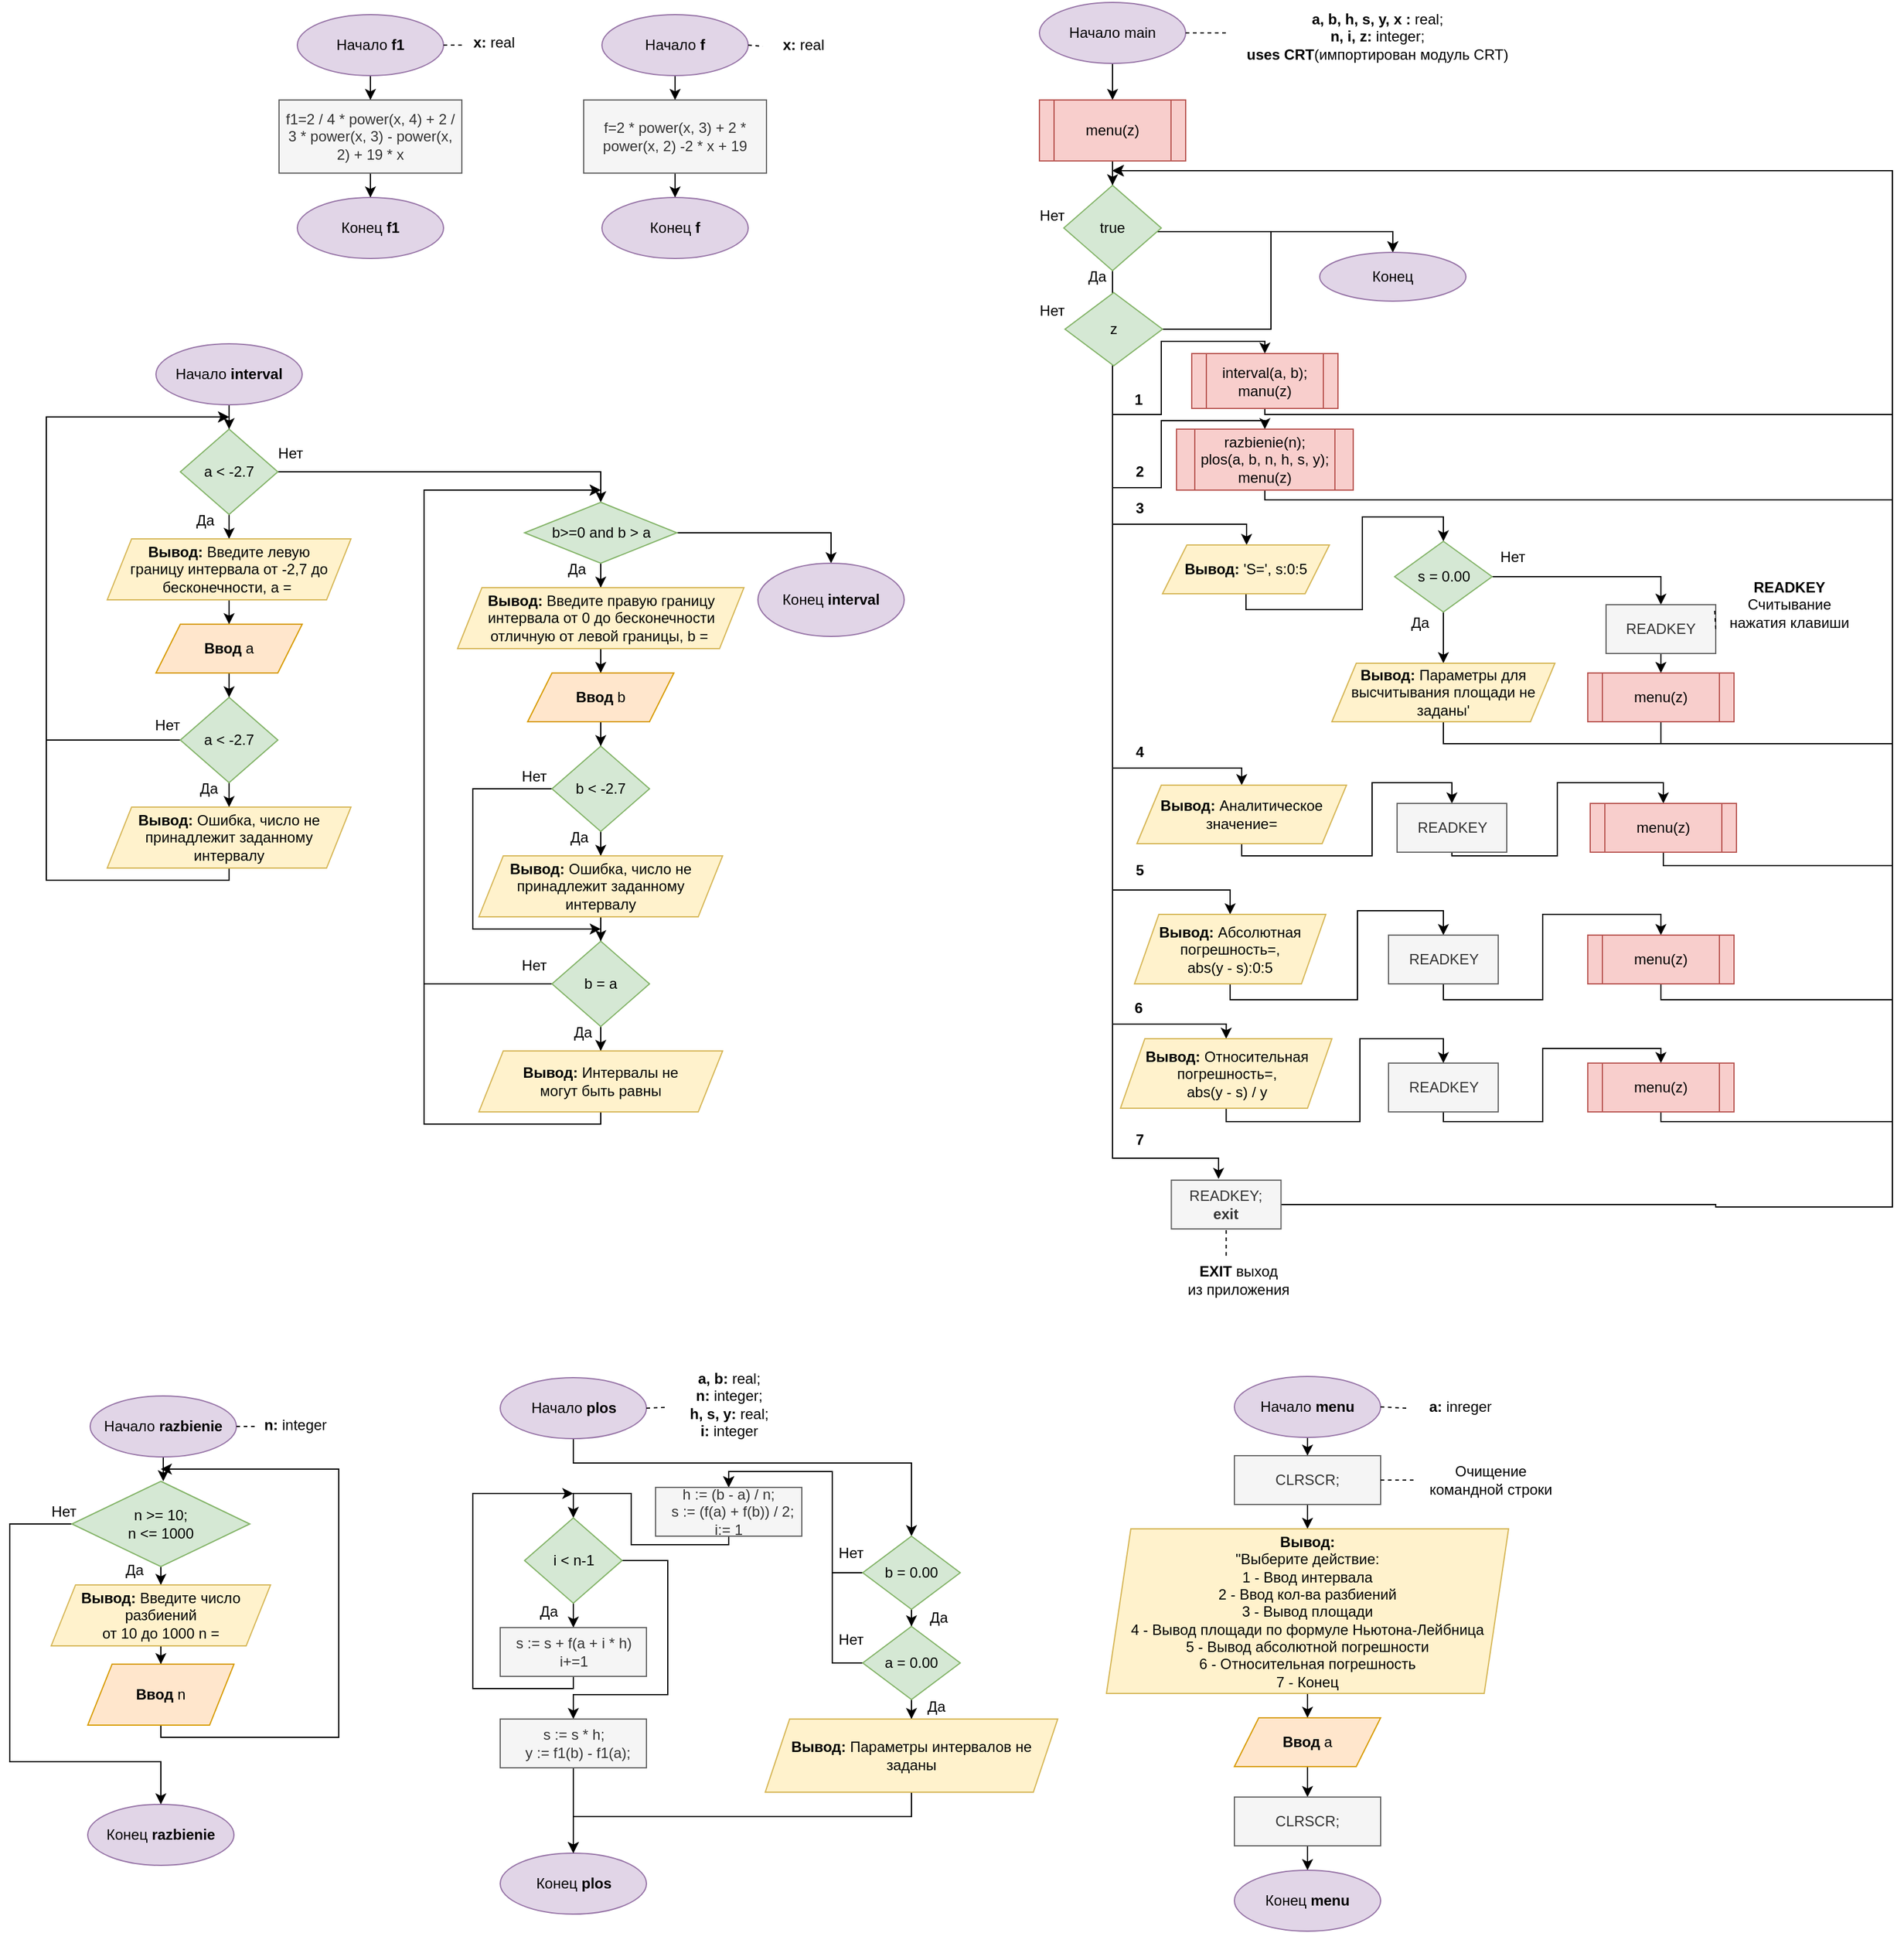 <mxfile version="20.5.3" type="device"><diagram id="EUWSuofa5wHHyMcwmr0T" name="Страница 1"><mxGraphModel dx="1249" dy="1176" grid="0" gridSize="10" guides="1" tooltips="1" connect="1" arrows="1" fold="1" page="1" pageScale="1" pageWidth="827" pageHeight="1169" math="0" shadow="0"><root><mxCell id="0"/><mxCell id="1" parent="0"/><mxCell id="RfDhUIT4X1B_SXy7To4Q-7" value="&lt;b&gt;READKEY&lt;/b&gt;&lt;br&gt;Считывание&lt;br&gt;нажатия клавиши" style="text;html=1;align=center;verticalAlign=middle;resizable=0;points=[];autosize=1;strokeColor=none;fillColor=none;" parent="1" vertex="1"><mxGeometry x="2305" y="636" width="120" height="60" as="geometry"/></mxCell><mxCell id="5H-WB33FRMeEo6Sxsh2k-1" style="edgeStyle=orthogonalEdgeStyle;rounded=0;orthogonalLoop=1;jettySize=auto;html=1;entryX=0.5;entryY=0;entryDx=0;entryDy=0;" parent="1" source="5H-WB33FRMeEo6Sxsh2k-2" target="5H-WB33FRMeEo6Sxsh2k-6" edge="1"><mxGeometry relative="1" as="geometry"/></mxCell><mxCell id="5H-WB33FRMeEo6Sxsh2k-2" value="Начало main" style="ellipse;whiteSpace=wrap;html=1;fillColor=#e1d5e7;strokeColor=#9673a6;" parent="1" vertex="1"><mxGeometry x="1750" y="172" width="120" height="50" as="geometry"/></mxCell><mxCell id="5H-WB33FRMeEo6Sxsh2k-3" value="" style="endArrow=none;dashed=1;html=1;rounded=0;exitX=1;exitY=0.5;exitDx=0;exitDy=0;entryX=-0.017;entryY=0.45;entryDx=0;entryDy=0;entryPerimeter=0;" parent="1" source="5H-WB33FRMeEo6Sxsh2k-2" target="5H-WB33FRMeEo6Sxsh2k-4" edge="1"><mxGeometry width="50" height="50" relative="1" as="geometry"><mxPoint x="1916" y="212" as="sourcePoint"/><mxPoint x="1916" y="197" as="targetPoint"/></mxGeometry></mxCell><mxCell id="5H-WB33FRMeEo6Sxsh2k-4" value="&lt;div&gt;&lt;b&gt;a, b, h, s, y, x :&lt;/b&gt; real;&lt;/div&gt;&lt;div&gt;&lt;b&gt;n, i, z:&lt;/b&gt; integer;&lt;/div&gt;&lt;div&gt;&lt;b&gt;uses CRT&lt;/b&gt;(импортирован модуль CRT)&lt;br&gt;&lt;/div&gt;" style="text;html=1;align=center;verticalAlign=middle;resizable=0;points=[];autosize=1;strokeColor=none;fillColor=none;" parent="1" vertex="1"><mxGeometry x="1907" y="170" width="240" height="60" as="geometry"/></mxCell><mxCell id="5H-WB33FRMeEo6Sxsh2k-124" style="edgeStyle=orthogonalEdgeStyle;rounded=0;orthogonalLoop=1;jettySize=auto;html=1;entryX=0.5;entryY=0;entryDx=0;entryDy=0;" parent="1" source="5H-WB33FRMeEo6Sxsh2k-6" target="5H-WB33FRMeEo6Sxsh2k-8" edge="1"><mxGeometry relative="1" as="geometry"/></mxCell><mxCell id="5H-WB33FRMeEo6Sxsh2k-6" value="menu(z)" style="shape=process;whiteSpace=wrap;html=1;backgroundOutline=1;fillColor=#f8cecc;strokeColor=#b85450;" parent="1" vertex="1"><mxGeometry x="1750" y="252" width="120" height="50" as="geometry"/></mxCell><mxCell id="5H-WB33FRMeEo6Sxsh2k-7" value="" style="edgeStyle=orthogonalEdgeStyle;rounded=0;orthogonalLoop=1;jettySize=auto;html=1;" parent="1" source="5H-WB33FRMeEo6Sxsh2k-8" target="5H-WB33FRMeEo6Sxsh2k-121" edge="1"><mxGeometry relative="1" as="geometry"/></mxCell><mxCell id="RfDhUIT4X1B_SXy7To4Q-22" style="edgeStyle=orthogonalEdgeStyle;rounded=0;orthogonalLoop=1;jettySize=auto;html=1;entryX=0.5;entryY=0;entryDx=0;entryDy=0;" parent="1" source="5H-WB33FRMeEo6Sxsh2k-8" target="RfDhUIT4X1B_SXy7To4Q-21" edge="1"><mxGeometry relative="1" as="geometry"><Array as="points"><mxPoint x="2040" y="360"/></Array></mxGeometry></mxCell><mxCell id="5H-WB33FRMeEo6Sxsh2k-8" value="true" style="rhombus;whiteSpace=wrap;html=1;fillColor=#d5e8d4;strokeColor=#82b366;" parent="1" vertex="1"><mxGeometry x="1770" y="322" width="80" height="70" as="geometry"/></mxCell><mxCell id="5H-WB33FRMeEo6Sxsh2k-9" style="edgeStyle=orthogonalEdgeStyle;rounded=0;orthogonalLoop=1;jettySize=auto;html=1;entryX=0.5;entryY=0;entryDx=0;entryDy=0;" parent="1" source="5H-WB33FRMeEo6Sxsh2k-10" target="5H-WB33FRMeEo6Sxsh2k-12" edge="1"><mxGeometry relative="1" as="geometry"/></mxCell><mxCell id="5H-WB33FRMeEo6Sxsh2k-10" value="Начало &lt;b&gt;f&lt;/b&gt;" style="ellipse;whiteSpace=wrap;html=1;fillColor=#e1d5e7;strokeColor=#9673a6;" parent="1" vertex="1"><mxGeometry x="1391" y="182" width="120" height="50" as="geometry"/></mxCell><mxCell id="5H-WB33FRMeEo6Sxsh2k-11" style="edgeStyle=orthogonalEdgeStyle;rounded=0;orthogonalLoop=1;jettySize=auto;html=1;entryX=0.5;entryY=0;entryDx=0;entryDy=0;" parent="1" source="5H-WB33FRMeEo6Sxsh2k-12" target="5H-WB33FRMeEo6Sxsh2k-13" edge="1"><mxGeometry relative="1" as="geometry"/></mxCell><mxCell id="5H-WB33FRMeEo6Sxsh2k-12" value="f=2 * power(x, 3) + 2 * power(x, 2) -2 * x + 19 " style="rounded=0;whiteSpace=wrap;html=1;fillColor=#f5f5f5;fontColor=#333333;strokeColor=#666666;" parent="1" vertex="1"><mxGeometry x="1376" y="252" width="150" height="60" as="geometry"/></mxCell><mxCell id="5H-WB33FRMeEo6Sxsh2k-13" value="Конец &lt;b&gt;f&lt;/b&gt;" style="ellipse;whiteSpace=wrap;html=1;fillColor=#e1d5e7;strokeColor=#9673a6;" parent="1" vertex="1"><mxGeometry x="1391" y="332" width="120" height="50" as="geometry"/></mxCell><mxCell id="5H-WB33FRMeEo6Sxsh2k-14" style="edgeStyle=orthogonalEdgeStyle;rounded=0;orthogonalLoop=1;jettySize=auto;html=1;entryX=0.5;entryY=0;entryDx=0;entryDy=0;" parent="1" source="5H-WB33FRMeEo6Sxsh2k-15" target="5H-WB33FRMeEo6Sxsh2k-17" edge="1"><mxGeometry relative="1" as="geometry"/></mxCell><mxCell id="5H-WB33FRMeEo6Sxsh2k-15" value="Начало &lt;b&gt;f1&lt;/b&gt;" style="ellipse;whiteSpace=wrap;html=1;fillColor=#e1d5e7;strokeColor=#9673a6;" parent="1" vertex="1"><mxGeometry x="1141" y="182" width="120" height="50" as="geometry"/></mxCell><mxCell id="5H-WB33FRMeEo6Sxsh2k-16" style="edgeStyle=orthogonalEdgeStyle;rounded=0;orthogonalLoop=1;jettySize=auto;html=1;entryX=0.5;entryY=0;entryDx=0;entryDy=0;" parent="1" source="5H-WB33FRMeEo6Sxsh2k-17" target="5H-WB33FRMeEo6Sxsh2k-18" edge="1"><mxGeometry relative="1" as="geometry"/></mxCell><mxCell id="5H-WB33FRMeEo6Sxsh2k-17" value="f1=2 / 4 * power(x, 4) + 2 / 3 * power(x, 3) - power(x, 2) + 19 * x" style="rounded=0;whiteSpace=wrap;html=1;fillColor=#f5f5f5;fontColor=#333333;strokeColor=#666666;" parent="1" vertex="1"><mxGeometry x="1126" y="252" width="150" height="60" as="geometry"/></mxCell><mxCell id="5H-WB33FRMeEo6Sxsh2k-18" value="Конец &lt;b&gt;f1&lt;/b&gt;" style="ellipse;whiteSpace=wrap;html=1;fillColor=#e1d5e7;strokeColor=#9673a6;" parent="1" vertex="1"><mxGeometry x="1141" y="332" width="120" height="50" as="geometry"/></mxCell><mxCell id="5H-WB33FRMeEo6Sxsh2k-19" style="edgeStyle=orthogonalEdgeStyle;rounded=0;orthogonalLoop=1;jettySize=auto;html=1;entryX=0.5;entryY=0;entryDx=0;entryDy=0;" parent="1" source="5H-WB33FRMeEo6Sxsh2k-20" target="5H-WB33FRMeEo6Sxsh2k-27" edge="1"><mxGeometry relative="1" as="geometry"/></mxCell><mxCell id="5H-WB33FRMeEo6Sxsh2k-20" value="Начало &lt;b&gt;interval&lt;/b&gt;" style="ellipse;whiteSpace=wrap;html=1;fillColor=#e1d5e7;strokeColor=#9673a6;" parent="1" vertex="1"><mxGeometry x="1025" y="452" width="120" height="50" as="geometry"/></mxCell><mxCell id="5H-WB33FRMeEo6Sxsh2k-21" value="" style="endArrow=none;dashed=1;html=1;rounded=0;exitX=1;exitY=0.5;exitDx=0;exitDy=0;" parent="1" source="5H-WB33FRMeEo6Sxsh2k-15" edge="1"><mxGeometry width="50" height="50" relative="1" as="geometry"><mxPoint x="1276" y="212" as="sourcePoint"/><mxPoint x="1276" y="207" as="targetPoint"/></mxGeometry></mxCell><mxCell id="5H-WB33FRMeEo6Sxsh2k-22" value="&lt;b&gt;x: &lt;/b&gt;real" style="text;html=1;align=center;verticalAlign=middle;resizable=0;points=[];autosize=1;strokeColor=none;fillColor=none;" parent="1" vertex="1"><mxGeometry x="1272" y="190" width="60" height="30" as="geometry"/></mxCell><mxCell id="5H-WB33FRMeEo6Sxsh2k-23" value="&lt;b&gt;x: &lt;/b&gt;real" style="text;html=1;align=center;verticalAlign=middle;resizable=0;points=[];autosize=1;strokeColor=none;fillColor=none;" parent="1" vertex="1"><mxGeometry x="1526" y="192" width="60" height="30" as="geometry"/></mxCell><mxCell id="5H-WB33FRMeEo6Sxsh2k-24" value="" style="endArrow=none;dashed=1;html=1;rounded=0;exitX=1;exitY=0.5;exitDx=0;exitDy=0;entryX=-0.05;entryY=0.533;entryDx=0;entryDy=0;entryPerimeter=0;" parent="1" source="5H-WB33FRMeEo6Sxsh2k-10" target="5H-WB33FRMeEo6Sxsh2k-23" edge="1"><mxGeometry width="50" height="50" relative="1" as="geometry"><mxPoint x="1546" y="252" as="sourcePoint"/><mxPoint x="1561" y="252" as="targetPoint"/></mxGeometry></mxCell><mxCell id="5H-WB33FRMeEo6Sxsh2k-25" style="edgeStyle=orthogonalEdgeStyle;rounded=0;orthogonalLoop=1;jettySize=auto;html=1;entryX=0.5;entryY=0;entryDx=0;entryDy=0;" parent="1" source="5H-WB33FRMeEo6Sxsh2k-27" target="5H-WB33FRMeEo6Sxsh2k-29" edge="1"><mxGeometry relative="1" as="geometry"/></mxCell><mxCell id="5H-WB33FRMeEo6Sxsh2k-26" style="edgeStyle=orthogonalEdgeStyle;rounded=0;orthogonalLoop=1;jettySize=auto;html=1;entryX=0.5;entryY=0;entryDx=0;entryDy=0;" parent="1" source="5H-WB33FRMeEo6Sxsh2k-27" target="5H-WB33FRMeEo6Sxsh2k-40" edge="1"><mxGeometry relative="1" as="geometry"/></mxCell><mxCell id="5H-WB33FRMeEo6Sxsh2k-27" value="a &amp;lt; -2.7" style="rhombus;whiteSpace=wrap;html=1;fillColor=#d5e8d4;strokeColor=#82b366;" parent="1" vertex="1"><mxGeometry x="1045" y="522" width="80" height="70" as="geometry"/></mxCell><mxCell id="5H-WB33FRMeEo6Sxsh2k-28" style="edgeStyle=orthogonalEdgeStyle;rounded=0;orthogonalLoop=1;jettySize=auto;html=1;entryX=0.5;entryY=0;entryDx=0;entryDy=0;" parent="1" source="5H-WB33FRMeEo6Sxsh2k-29" target="5H-WB33FRMeEo6Sxsh2k-31" edge="1"><mxGeometry relative="1" as="geometry"/></mxCell><mxCell id="5H-WB33FRMeEo6Sxsh2k-29" value="&lt;b&gt;Вывод: &lt;/b&gt;Введите левую &lt;br&gt;границу интервала от -2,7 до бесконечности, a =&amp;nbsp;" style="shape=parallelogram;perimeter=parallelogramPerimeter;whiteSpace=wrap;html=1;fixedSize=1;fillColor=#fff2cc;strokeColor=#d6b656;" parent="1" vertex="1"><mxGeometry x="985" y="612" width="200" height="50" as="geometry"/></mxCell><mxCell id="5H-WB33FRMeEo6Sxsh2k-30" style="edgeStyle=orthogonalEdgeStyle;rounded=0;orthogonalLoop=1;jettySize=auto;html=1;" parent="1" source="5H-WB33FRMeEo6Sxsh2k-31" target="5H-WB33FRMeEo6Sxsh2k-34" edge="1"><mxGeometry relative="1" as="geometry"/></mxCell><mxCell id="5H-WB33FRMeEo6Sxsh2k-31" value="&lt;b&gt;Ввод&lt;/b&gt; а" style="shape=parallelogram;perimeter=parallelogramPerimeter;whiteSpace=wrap;html=1;fixedSize=1;fillColor=#ffe6cc;strokeColor=#d79b00;" parent="1" vertex="1"><mxGeometry x="1025" y="682" width="120" height="40" as="geometry"/></mxCell><mxCell id="5H-WB33FRMeEo6Sxsh2k-32" style="edgeStyle=orthogonalEdgeStyle;rounded=0;orthogonalLoop=1;jettySize=auto;html=1;entryX=0.5;entryY=0;entryDx=0;entryDy=0;" parent="1" source="5H-WB33FRMeEo6Sxsh2k-34" target="5H-WB33FRMeEo6Sxsh2k-36" edge="1"><mxGeometry relative="1" as="geometry"/></mxCell><mxCell id="5H-WB33FRMeEo6Sxsh2k-33" style="edgeStyle=orthogonalEdgeStyle;rounded=0;orthogonalLoop=1;jettySize=auto;html=1;" parent="1" source="5H-WB33FRMeEo6Sxsh2k-34" edge="1"><mxGeometry relative="1" as="geometry"><mxPoint x="1085" y="512" as="targetPoint"/><Array as="points"><mxPoint x="935" y="777"/><mxPoint x="935" y="512"/></Array></mxGeometry></mxCell><mxCell id="5H-WB33FRMeEo6Sxsh2k-34" value="a &amp;lt; -2.7" style="rhombus;whiteSpace=wrap;html=1;fillColor=#d5e8d4;strokeColor=#82b366;" parent="1" vertex="1"><mxGeometry x="1045" y="742" width="80" height="70" as="geometry"/></mxCell><mxCell id="5H-WB33FRMeEo6Sxsh2k-35" style="edgeStyle=orthogonalEdgeStyle;rounded=0;orthogonalLoop=1;jettySize=auto;html=1;" parent="1" source="5H-WB33FRMeEo6Sxsh2k-36" edge="1"><mxGeometry relative="1" as="geometry"><mxPoint x="1085" y="512" as="targetPoint"/><Array as="points"><mxPoint x="1085" y="892"/><mxPoint x="935" y="892"/><mxPoint x="935" y="512"/><mxPoint x="1085" y="512"/></Array></mxGeometry></mxCell><mxCell id="5H-WB33FRMeEo6Sxsh2k-36" value="&lt;b&gt;Вывод: &lt;/b&gt;Ошибка, число не принадлежит заданному интервалу" style="shape=parallelogram;perimeter=parallelogramPerimeter;whiteSpace=wrap;html=1;fixedSize=1;fillColor=#fff2cc;strokeColor=#d6b656;" parent="1" vertex="1"><mxGeometry x="985" y="832" width="200" height="50" as="geometry"/></mxCell><mxCell id="5H-WB33FRMeEo6Sxsh2k-37" value="Да" style="text;html=1;align=center;verticalAlign=middle;resizable=0;points=[];autosize=1;strokeColor=none;fillColor=none;" parent="1" vertex="1"><mxGeometry x="1045" y="582" width="40" height="30" as="geometry"/></mxCell><mxCell id="5H-WB33FRMeEo6Sxsh2k-38" style="edgeStyle=orthogonalEdgeStyle;rounded=0;orthogonalLoop=1;jettySize=auto;html=1;entryX=0.5;entryY=0;entryDx=0;entryDy=0;" parent="1" source="5H-WB33FRMeEo6Sxsh2k-40" target="5H-WB33FRMeEo6Sxsh2k-42" edge="1"><mxGeometry relative="1" as="geometry"/></mxCell><mxCell id="5H-WB33FRMeEo6Sxsh2k-39" style="edgeStyle=orthogonalEdgeStyle;rounded=0;orthogonalLoop=1;jettySize=auto;html=1;entryX=0.5;entryY=0;entryDx=0;entryDy=0;" parent="1" source="5H-WB33FRMeEo6Sxsh2k-40" target="5H-WB33FRMeEo6Sxsh2k-69" edge="1"><mxGeometry relative="1" as="geometry"/></mxCell><mxCell id="5H-WB33FRMeEo6Sxsh2k-40" value="&lt;div&gt;b&amp;gt;=0 and b &amp;gt; a&lt;br&gt;&lt;/div&gt;" style="rhombus;whiteSpace=wrap;html=1;fillColor=#d5e8d4;strokeColor=#82b366;" parent="1" vertex="1"><mxGeometry x="1327.5" y="582" width="125" height="50" as="geometry"/></mxCell><mxCell id="5H-WB33FRMeEo6Sxsh2k-41" style="edgeStyle=orthogonalEdgeStyle;rounded=0;orthogonalLoop=1;jettySize=auto;html=1;entryX=0.5;entryY=0;entryDx=0;entryDy=0;" parent="1" source="5H-WB33FRMeEo6Sxsh2k-42" target="5H-WB33FRMeEo6Sxsh2k-44" edge="1"><mxGeometry relative="1" as="geometry"/></mxCell><mxCell id="5H-WB33FRMeEo6Sxsh2k-42" value="&lt;b&gt;Вывод: &lt;/b&gt;Введите правую границу интервала от 0 до бесконечности отличную от левой границы, b =&amp;nbsp;" style="shape=parallelogram;perimeter=parallelogramPerimeter;whiteSpace=wrap;html=1;fixedSize=1;fillColor=#fff2cc;strokeColor=#d6b656;" parent="1" vertex="1"><mxGeometry x="1272.5" y="652" width="235" height="50" as="geometry"/></mxCell><mxCell id="5H-WB33FRMeEo6Sxsh2k-43" style="edgeStyle=orthogonalEdgeStyle;rounded=0;orthogonalLoop=1;jettySize=auto;html=1;" parent="1" source="5H-WB33FRMeEo6Sxsh2k-44" target="5H-WB33FRMeEo6Sxsh2k-48" edge="1"><mxGeometry relative="1" as="geometry"/></mxCell><mxCell id="5H-WB33FRMeEo6Sxsh2k-44" value="&lt;b&gt;Ввод&lt;/b&gt; b" style="shape=parallelogram;perimeter=parallelogramPerimeter;whiteSpace=wrap;html=1;fixedSize=1;fillColor=#ffe6cc;strokeColor=#d79b00;" parent="1" vertex="1"><mxGeometry x="1330" y="722" width="120" height="40" as="geometry"/></mxCell><mxCell id="5H-WB33FRMeEo6Sxsh2k-45" style="edgeStyle=orthogonalEdgeStyle;rounded=0;orthogonalLoop=1;jettySize=auto;html=1;entryX=0.5;entryY=0;entryDx=0;entryDy=0;" parent="1" source="5H-WB33FRMeEo6Sxsh2k-48" target="5H-WB33FRMeEo6Sxsh2k-50" edge="1"><mxGeometry relative="1" as="geometry"/></mxCell><mxCell id="5H-WB33FRMeEo6Sxsh2k-46" style="edgeStyle=orthogonalEdgeStyle;rounded=0;orthogonalLoop=1;jettySize=auto;html=1;" parent="1" source="5H-WB33FRMeEo6Sxsh2k-48" edge="1"><mxGeometry relative="1" as="geometry"><mxPoint x="1390" y="897" as="targetPoint"/></mxGeometry></mxCell><mxCell id="5H-WB33FRMeEo6Sxsh2k-47" style="edgeStyle=orthogonalEdgeStyle;rounded=0;orthogonalLoop=1;jettySize=auto;html=1;" parent="1" source="5H-WB33FRMeEo6Sxsh2k-48" edge="1"><mxGeometry relative="1" as="geometry"><mxPoint x="1390" y="932" as="targetPoint"/><Array as="points"><mxPoint x="1285" y="817"/><mxPoint x="1285" y="932"/></Array></mxGeometry></mxCell><mxCell id="5H-WB33FRMeEo6Sxsh2k-48" value="b &amp;lt; -2.7" style="rhombus;whiteSpace=wrap;html=1;fillColor=#d5e8d4;strokeColor=#82b366;" parent="1" vertex="1"><mxGeometry x="1350" y="782" width="80" height="70" as="geometry"/></mxCell><mxCell id="5H-WB33FRMeEo6Sxsh2k-49" style="edgeStyle=orthogonalEdgeStyle;rounded=0;orthogonalLoop=1;jettySize=auto;html=1;" parent="1" source="5H-WB33FRMeEo6Sxsh2k-50" target="5H-WB33FRMeEo6Sxsh2k-54" edge="1"><mxGeometry relative="1" as="geometry"/></mxCell><mxCell id="5H-WB33FRMeEo6Sxsh2k-50" value="&lt;b&gt;Вывод: &lt;/b&gt;Ошибка, число не принадлежит заданному интервалу" style="shape=parallelogram;perimeter=parallelogramPerimeter;whiteSpace=wrap;html=1;fixedSize=1;fillColor=#fff2cc;strokeColor=#d6b656;" parent="1" vertex="1"><mxGeometry x="1290" y="872" width="200" height="50" as="geometry"/></mxCell><mxCell id="5H-WB33FRMeEo6Sxsh2k-51" value="Да" style="text;html=1;align=center;verticalAlign=middle;resizable=0;points=[];autosize=1;strokeColor=none;fillColor=none;" parent="1" vertex="1"><mxGeometry x="1350" y="622" width="40" height="30" as="geometry"/></mxCell><mxCell id="5H-WB33FRMeEo6Sxsh2k-52" style="edgeStyle=orthogonalEdgeStyle;rounded=0;orthogonalLoop=1;jettySize=auto;html=1;entryX=0.5;entryY=0;entryDx=0;entryDy=0;" parent="1" source="5H-WB33FRMeEo6Sxsh2k-54" target="5H-WB33FRMeEo6Sxsh2k-56" edge="1"><mxGeometry relative="1" as="geometry"/></mxCell><mxCell id="5H-WB33FRMeEo6Sxsh2k-53" style="edgeStyle=orthogonalEdgeStyle;rounded=0;orthogonalLoop=1;jettySize=auto;html=1;" parent="1" source="5H-WB33FRMeEo6Sxsh2k-54" edge="1"><mxGeometry relative="1" as="geometry"><mxPoint x="1390" y="572" as="targetPoint"/><Array as="points"><mxPoint x="1245" y="977"/><mxPoint x="1245" y="572"/><mxPoint x="1255" y="572"/></Array></mxGeometry></mxCell><mxCell id="5H-WB33FRMeEo6Sxsh2k-54" value="b = a" style="rhombus;whiteSpace=wrap;html=1;fillColor=#d5e8d4;strokeColor=#82b366;" parent="1" vertex="1"><mxGeometry x="1350" y="942" width="80" height="70" as="geometry"/></mxCell><mxCell id="5H-WB33FRMeEo6Sxsh2k-55" style="edgeStyle=orthogonalEdgeStyle;rounded=0;orthogonalLoop=1;jettySize=auto;html=1;" parent="1" source="5H-WB33FRMeEo6Sxsh2k-56" edge="1"><mxGeometry relative="1" as="geometry"><mxPoint x="1390" y="572" as="targetPoint"/><Array as="points"><mxPoint x="1390" y="1092"/><mxPoint x="1245" y="1092"/></Array></mxGeometry></mxCell><mxCell id="5H-WB33FRMeEo6Sxsh2k-56" value="&lt;b&gt;Вывод:&amp;nbsp;&lt;/b&gt;Интервалы не &lt;br&gt;могут быть равны" style="shape=parallelogram;perimeter=parallelogramPerimeter;whiteSpace=wrap;html=1;fixedSize=1;fillColor=#fff2cc;strokeColor=#d6b656;" parent="1" vertex="1"><mxGeometry x="1290" y="1032" width="200" height="50" as="geometry"/></mxCell><mxCell id="5H-WB33FRMeEo6Sxsh2k-57" value="Да" style="text;html=1;align=center;verticalAlign=middle;resizable=0;points=[];autosize=1;strokeColor=none;fillColor=none;" parent="1" vertex="1"><mxGeometry x="1352" y="842" width="40" height="30" as="geometry"/></mxCell><mxCell id="5H-WB33FRMeEo6Sxsh2k-58" value="Нет" style="text;html=1;align=center;verticalAlign=middle;resizable=0;points=[];autosize=1;strokeColor=none;fillColor=none;" parent="1" vertex="1"><mxGeometry x="1315" y="792" width="40" height="30" as="geometry"/></mxCell><mxCell id="5H-WB33FRMeEo6Sxsh2k-59" value="Да" style="text;html=1;align=center;verticalAlign=middle;resizable=0;points=[];autosize=1;strokeColor=none;fillColor=none;" parent="1" vertex="1"><mxGeometry x="1355" y="1002" width="40" height="30" as="geometry"/></mxCell><mxCell id="5H-WB33FRMeEo6Sxsh2k-60" value="Да" style="text;html=1;align=center;verticalAlign=middle;resizable=0;points=[];autosize=1;strokeColor=none;fillColor=none;" parent="1" vertex="1"><mxGeometry x="1048" y="802" width="40" height="30" as="geometry"/></mxCell><mxCell id="5H-WB33FRMeEo6Sxsh2k-61" value="Нет" style="text;html=1;align=center;verticalAlign=middle;resizable=0;points=[];autosize=1;strokeColor=none;fillColor=none;" parent="1" vertex="1"><mxGeometry x="1014" y="750" width="40" height="30" as="geometry"/></mxCell><mxCell id="5H-WB33FRMeEo6Sxsh2k-62" value="Нет" style="text;html=1;align=center;verticalAlign=middle;resizable=0;points=[];autosize=1;strokeColor=none;fillColor=none;" parent="1" vertex="1"><mxGeometry x="1115" y="527" width="40" height="30" as="geometry"/></mxCell><mxCell id="5H-WB33FRMeEo6Sxsh2k-63" value="Нет" style="text;html=1;align=center;verticalAlign=middle;resizable=0;points=[];autosize=1;strokeColor=none;fillColor=none;" parent="1" vertex="1"><mxGeometry x="1315" y="947" width="40" height="30" as="geometry"/></mxCell><mxCell id="5H-WB33FRMeEo6Sxsh2k-64" style="edgeStyle=orthogonalEdgeStyle;rounded=0;orthogonalLoop=1;jettySize=auto;html=1;entryX=0.5;entryY=0;entryDx=0;entryDy=0;" parent="1" source="5H-WB33FRMeEo6Sxsh2k-65" edge="1"><mxGeometry relative="1" as="geometry"><mxPoint x="1031" y="1385" as="targetPoint"/></mxGeometry></mxCell><mxCell id="5H-WB33FRMeEo6Sxsh2k-65" value="Начало &lt;b&gt;razbienie&lt;/b&gt;" style="ellipse;whiteSpace=wrap;html=1;fillColor=#e1d5e7;strokeColor=#9673a6;" parent="1" vertex="1"><mxGeometry x="971" y="1315" width="120" height="50" as="geometry"/></mxCell><mxCell id="5H-WB33FRMeEo6Sxsh2k-66" value="Конец &lt;b&gt;razbienie&lt;/b&gt;&lt;b&gt;&lt;/b&gt;" style="ellipse;whiteSpace=wrap;html=1;fillColor=#e1d5e7;strokeColor=#9673a6;" parent="1" vertex="1"><mxGeometry x="969" y="1650" width="120" height="50" as="geometry"/></mxCell><mxCell id="5H-WB33FRMeEo6Sxsh2k-67" value="" style="endArrow=none;dashed=1;html=1;rounded=0;exitX=1;exitY=0.5;exitDx=0;exitDy=0;" parent="1" source="5H-WB33FRMeEo6Sxsh2k-65" edge="1"><mxGeometry width="50" height="50" relative="1" as="geometry"><mxPoint x="1106" y="1345" as="sourcePoint"/><mxPoint x="1106" y="1340" as="targetPoint"/></mxGeometry></mxCell><mxCell id="5H-WB33FRMeEo6Sxsh2k-68" value="&lt;b&gt;n: &lt;/b&gt;integer" style="text;html=1;align=center;verticalAlign=middle;resizable=0;points=[];autosize=1;strokeColor=none;fillColor=none;" parent="1" vertex="1"><mxGeometry x="1104" y="1324" width="70" height="30" as="geometry"/></mxCell><mxCell id="5H-WB33FRMeEo6Sxsh2k-69" value="Конец &lt;b&gt;interval&lt;/b&gt;" style="ellipse;whiteSpace=wrap;html=1;fillColor=#e1d5e7;strokeColor=#9673a6;" parent="1" vertex="1"><mxGeometry x="1519" y="632" width="120" height="60" as="geometry"/></mxCell><mxCell id="5H-WB33FRMeEo6Sxsh2k-70" style="edgeStyle=orthogonalEdgeStyle;rounded=0;orthogonalLoop=1;jettySize=auto;html=1;entryX=0.5;entryY=0;entryDx=0;entryDy=0;" parent="1" source="5H-WB33FRMeEo6Sxsh2k-72" target="5H-WB33FRMeEo6Sxsh2k-74" edge="1"><mxGeometry relative="1" as="geometry"/></mxCell><mxCell id="5H-WB33FRMeEo6Sxsh2k-71" style="edgeStyle=orthogonalEdgeStyle;rounded=0;orthogonalLoop=1;jettySize=auto;html=1;entryX=0.5;entryY=0;entryDx=0;entryDy=0;" parent="1" source="5H-WB33FRMeEo6Sxsh2k-72" target="5H-WB33FRMeEo6Sxsh2k-66" edge="1"><mxGeometry relative="1" as="geometry"><Array as="points"><mxPoint x="905" y="1420"/><mxPoint x="905" y="1615"/><mxPoint x="1029" y="1615"/></Array></mxGeometry></mxCell><mxCell id="5H-WB33FRMeEo6Sxsh2k-72" value="&lt;div&gt;n &amp;gt;= 10;&lt;br&gt;&lt;/div&gt;&lt;div&gt;n &amp;lt;= 1000&lt;/div&gt;" style="rhombus;whiteSpace=wrap;html=1;fillColor=#d5e8d4;strokeColor=#82b366;" parent="1" vertex="1"><mxGeometry x="956" y="1385" width="146" height="70" as="geometry"/></mxCell><mxCell id="5H-WB33FRMeEo6Sxsh2k-73" style="edgeStyle=orthogonalEdgeStyle;rounded=0;orthogonalLoop=1;jettySize=auto;html=1;entryX=0.5;entryY=0;entryDx=0;entryDy=0;" parent="1" source="5H-WB33FRMeEo6Sxsh2k-74" target="5H-WB33FRMeEo6Sxsh2k-76" edge="1"><mxGeometry relative="1" as="geometry"/></mxCell><mxCell id="5H-WB33FRMeEo6Sxsh2k-74" value="&lt;b&gt;Вывод: &lt;/b&gt;Введите число разбиений&lt;br&gt; от 10 до 1000 n = &lt;br&gt;&lt;b&gt;&lt;/b&gt;" style="shape=parallelogram;perimeter=parallelogramPerimeter;whiteSpace=wrap;html=1;fixedSize=1;fillColor=#fff2cc;strokeColor=#d6b656;" parent="1" vertex="1"><mxGeometry x="939" y="1470" width="180" height="50" as="geometry"/></mxCell><mxCell id="5H-WB33FRMeEo6Sxsh2k-75" style="edgeStyle=orthogonalEdgeStyle;rounded=0;orthogonalLoop=1;jettySize=auto;html=1;" parent="1" source="5H-WB33FRMeEo6Sxsh2k-76" edge="1"><mxGeometry relative="1" as="geometry"><mxPoint x="1029" y="1375" as="targetPoint"/><Array as="points"><mxPoint x="1029" y="1595"/><mxPoint x="1175" y="1595"/></Array></mxGeometry></mxCell><mxCell id="5H-WB33FRMeEo6Sxsh2k-76" value="&lt;b&gt;Ввод&lt;/b&gt; n" style="shape=parallelogram;perimeter=parallelogramPerimeter;whiteSpace=wrap;html=1;fixedSize=1;fillColor=#ffe6cc;strokeColor=#d79b00;" parent="1" vertex="1"><mxGeometry x="969" y="1535" width="120" height="50" as="geometry"/></mxCell><mxCell id="5H-WB33FRMeEo6Sxsh2k-77" value="&lt;div&gt;Да&lt;br&gt;&lt;/div&gt;" style="text;html=1;align=center;verticalAlign=middle;resizable=0;points=[];autosize=1;strokeColor=none;fillColor=none;" parent="1" vertex="1"><mxGeometry x="987" y="1443" width="40" height="30" as="geometry"/></mxCell><mxCell id="5H-WB33FRMeEo6Sxsh2k-78" value="Нет" style="text;html=1;align=center;verticalAlign=middle;resizable=0;points=[];autosize=1;strokeColor=none;fillColor=none;" parent="1" vertex="1"><mxGeometry x="929" y="1395" width="40" height="30" as="geometry"/></mxCell><mxCell id="5H-WB33FRMeEo6Sxsh2k-79" style="edgeStyle=orthogonalEdgeStyle;rounded=0;orthogonalLoop=1;jettySize=auto;html=1;entryX=0.5;entryY=0;entryDx=0;entryDy=0;" parent="1" source="5H-WB33FRMeEo6Sxsh2k-80" target="5H-WB33FRMeEo6Sxsh2k-84" edge="1"><mxGeometry relative="1" as="geometry"><mxPoint x="1970" y="1369" as="targetPoint"/></mxGeometry></mxCell><mxCell id="5H-WB33FRMeEo6Sxsh2k-80" value="Начало&amp;nbsp;&lt;b&gt;menu&lt;/b&gt;" style="ellipse;whiteSpace=wrap;html=1;fillColor=#e1d5e7;strokeColor=#9673a6;" parent="1" vertex="1"><mxGeometry x="1910" y="1299" width="120" height="50" as="geometry"/></mxCell><mxCell id="5H-WB33FRMeEo6Sxsh2k-81" value="&lt;b&gt;a: &lt;/b&gt;inreger&lt;br&gt;&lt;b&gt;&lt;/b&gt;" style="text;html=1;align=center;verticalAlign=middle;resizable=0;points=[];autosize=1;strokeColor=none;fillColor=none;" parent="1" vertex="1"><mxGeometry x="2055" y="1309" width="80" height="30" as="geometry"/></mxCell><mxCell id="5H-WB33FRMeEo6Sxsh2k-82" value="" style="endArrow=none;dashed=1;html=1;rounded=0;exitX=1;exitY=0.5;exitDx=0;exitDy=0;entryX=-0.05;entryY=0.533;entryDx=0;entryDy=0;entryPerimeter=0;" parent="1" source="5H-WB33FRMeEo6Sxsh2k-80" target="5H-WB33FRMeEo6Sxsh2k-81" edge="1"><mxGeometry width="50" height="50" relative="1" as="geometry"><mxPoint x="2065" y="1369" as="sourcePoint"/><mxPoint x="2080" y="1369" as="targetPoint"/></mxGeometry></mxCell><mxCell id="5H-WB33FRMeEo6Sxsh2k-83" style="edgeStyle=orthogonalEdgeStyle;rounded=0;orthogonalLoop=1;jettySize=auto;html=1;entryX=0.5;entryY=0;entryDx=0;entryDy=0;" parent="1" source="5H-WB33FRMeEo6Sxsh2k-84" target="5H-WB33FRMeEo6Sxsh2k-88" edge="1"><mxGeometry relative="1" as="geometry"/></mxCell><mxCell id="5H-WB33FRMeEo6Sxsh2k-84" value="CLRSCR;" style="rounded=0;whiteSpace=wrap;html=1;fillColor=#f5f5f5;fontColor=#333333;strokeColor=#666666;" parent="1" vertex="1"><mxGeometry x="1910" y="1364" width="120" height="40" as="geometry"/></mxCell><mxCell id="5H-WB33FRMeEo6Sxsh2k-85" value="" style="endArrow=none;dashed=1;html=1;rounded=0;exitX=1;exitY=0.5;exitDx=0;exitDy=0;entryX=0.015;entryY=0.5;entryDx=0;entryDy=0;entryPerimeter=0;" parent="1" source="5H-WB33FRMeEo6Sxsh2k-84" target="5H-WB33FRMeEo6Sxsh2k-86" edge="1"><mxGeometry width="50" height="50" relative="1" as="geometry"><mxPoint x="2085" y="1404" as="sourcePoint"/><mxPoint x="2055" y="1384" as="targetPoint"/></mxGeometry></mxCell><mxCell id="5H-WB33FRMeEo6Sxsh2k-86" value="Очищение&lt;br&gt; командной строки" style="text;html=1;align=center;verticalAlign=middle;resizable=0;points=[];autosize=1;strokeColor=none;fillColor=none;" parent="1" vertex="1"><mxGeometry x="2055" y="1364" width="130" height="40" as="geometry"/></mxCell><mxCell id="5H-WB33FRMeEo6Sxsh2k-87" style="edgeStyle=orthogonalEdgeStyle;rounded=0;orthogonalLoop=1;jettySize=auto;html=1;entryX=0.5;entryY=0;entryDx=0;entryDy=0;" parent="1" source="5H-WB33FRMeEo6Sxsh2k-88" target="5H-WB33FRMeEo6Sxsh2k-90" edge="1"><mxGeometry relative="1" as="geometry"/></mxCell><mxCell id="5H-WB33FRMeEo6Sxsh2k-88" value="&lt;b&gt;Вывод:&lt;br&gt;&lt;/b&gt;&quot;Выберите действие:&lt;br&gt;1 - Ввод интервала &lt;br&gt;2 - Ввод кол-ва разбиений &lt;br&gt;3 - Вывод площади &lt;br&gt;4 - Вывод площади по формуле Ньютона-Лейбница &lt;br&gt;5 - Вывод абсолютной погрешности &lt;br&gt;6 - Относительная погрешность &lt;br&gt;7 - Конец" style="shape=parallelogram;perimeter=parallelogramPerimeter;whiteSpace=wrap;html=1;fixedSize=1;fillColor=#fff2cc;strokeColor=#d6b656;" parent="1" vertex="1"><mxGeometry x="1805" y="1424" width="330" height="135" as="geometry"/></mxCell><mxCell id="5H-WB33FRMeEo6Sxsh2k-89" style="edgeStyle=orthogonalEdgeStyle;rounded=0;orthogonalLoop=1;jettySize=auto;html=1;entryX=0.5;entryY=0;entryDx=0;entryDy=0;" parent="1" source="5H-WB33FRMeEo6Sxsh2k-90" target="5H-WB33FRMeEo6Sxsh2k-92" edge="1"><mxGeometry relative="1" as="geometry"/></mxCell><mxCell id="5H-WB33FRMeEo6Sxsh2k-90" value="&lt;b&gt;Ввод&lt;/b&gt; а" style="shape=parallelogram;perimeter=parallelogramPerimeter;whiteSpace=wrap;html=1;fixedSize=1;fillColor=#ffe6cc;strokeColor=#d79b00;" parent="1" vertex="1"><mxGeometry x="1910" y="1579" width="120" height="40" as="geometry"/></mxCell><mxCell id="5H-WB33FRMeEo6Sxsh2k-91" style="edgeStyle=orthogonalEdgeStyle;rounded=0;orthogonalLoop=1;jettySize=auto;html=1;entryX=0.5;entryY=0;entryDx=0;entryDy=0;" parent="1" source="5H-WB33FRMeEo6Sxsh2k-92" target="5H-WB33FRMeEo6Sxsh2k-93" edge="1"><mxGeometry relative="1" as="geometry"/></mxCell><mxCell id="5H-WB33FRMeEo6Sxsh2k-92" value="CLRSCR;" style="rounded=0;whiteSpace=wrap;html=1;fillColor=#f5f5f5;fontColor=#333333;strokeColor=#666666;" parent="1" vertex="1"><mxGeometry x="1910" y="1644" width="120" height="40" as="geometry"/></mxCell><mxCell id="5H-WB33FRMeEo6Sxsh2k-93" value="Конец &lt;b&gt;menu&lt;/b&gt;" style="ellipse;whiteSpace=wrap;html=1;fillColor=#e1d5e7;strokeColor=#9673a6;" parent="1" vertex="1"><mxGeometry x="1910" y="1704" width="120" height="50" as="geometry"/></mxCell><mxCell id="5H-WB33FRMeEo6Sxsh2k-94" style="edgeStyle=orthogonalEdgeStyle;rounded=0;orthogonalLoop=1;jettySize=auto;html=1;entryX=0.5;entryY=0;entryDx=0;entryDy=0;" parent="1" source="5H-WB33FRMeEo6Sxsh2k-95" target="5H-WB33FRMeEo6Sxsh2k-101" edge="1"><mxGeometry relative="1" as="geometry"><Array as="points"><mxPoint x="1368" y="1370"/><mxPoint x="1645" y="1370"/></Array></mxGeometry></mxCell><mxCell id="5H-WB33FRMeEo6Sxsh2k-95" value="Начало &lt;b&gt;plos&lt;/b&gt;" style="ellipse;whiteSpace=wrap;html=1;fillColor=#e1d5e7;strokeColor=#9673a6;" parent="1" vertex="1"><mxGeometry x="1307.5" y="1300" width="120" height="50" as="geometry"/></mxCell><mxCell id="5H-WB33FRMeEo6Sxsh2k-96" value="&lt;b&gt;a, b:&lt;/b&gt; real; &lt;br&gt;&lt;b&gt;n: &lt;/b&gt;integer; &lt;br&gt;&lt;div&gt;&lt;b&gt;h, s, y: &lt;/b&gt;real;&lt;/div&gt;&lt;div&gt;&lt;b&gt;i:&lt;/b&gt; integer&lt;br&gt;&lt;/div&gt;" style="text;html=1;align=center;verticalAlign=middle;resizable=0;points=[];autosize=1;strokeColor=none;fillColor=none;" parent="1" vertex="1"><mxGeometry x="1450" y="1287" width="90" height="70" as="geometry"/></mxCell><mxCell id="5H-WB33FRMeEo6Sxsh2k-97" value="" style="endArrow=none;dashed=1;html=1;rounded=0;exitX=1;exitY=0.5;exitDx=0;exitDy=0;entryX=-0.05;entryY=0.533;entryDx=0;entryDy=0;entryPerimeter=0;" parent="1" source="5H-WB33FRMeEo6Sxsh2k-95" target="5H-WB33FRMeEo6Sxsh2k-96" edge="1"><mxGeometry width="50" height="50" relative="1" as="geometry"><mxPoint x="1462.5" y="1370" as="sourcePoint"/><mxPoint x="1477.5" y="1370" as="targetPoint"/></mxGeometry></mxCell><mxCell id="5H-WB33FRMeEo6Sxsh2k-98" value="Конец&lt;b&gt; plos&lt;br&gt;&lt;/b&gt;" style="ellipse;whiteSpace=wrap;html=1;fillColor=#e1d5e7;strokeColor=#9673a6;" parent="1" vertex="1"><mxGeometry x="1307.5" y="1690" width="120" height="50" as="geometry"/></mxCell><mxCell id="5H-WB33FRMeEo6Sxsh2k-99" value="" style="edgeStyle=orthogonalEdgeStyle;rounded=0;orthogonalLoop=1;jettySize=auto;html=1;" parent="1" source="5H-WB33FRMeEo6Sxsh2k-101" target="5H-WB33FRMeEo6Sxsh2k-104" edge="1"><mxGeometry relative="1" as="geometry"/></mxCell><mxCell id="5H-WB33FRMeEo6Sxsh2k-100" style="edgeStyle=orthogonalEdgeStyle;rounded=0;orthogonalLoop=1;jettySize=auto;html=1;entryX=0.5;entryY=0;entryDx=0;entryDy=0;" parent="1" source="5H-WB33FRMeEo6Sxsh2k-101" target="5H-WB33FRMeEo6Sxsh2k-108" edge="1"><mxGeometry relative="1" as="geometry"><Array as="points"><mxPoint x="1580" y="1460"/><mxPoint x="1580" y="1377"/><mxPoint x="1495" y="1377"/></Array></mxGeometry></mxCell><mxCell id="5H-WB33FRMeEo6Sxsh2k-101" value="b = 0.00" style="rhombus;whiteSpace=wrap;html=1;fillColor=#d5e8d4;strokeColor=#82b366;" parent="1" vertex="1"><mxGeometry x="1605" y="1430" width="80" height="60" as="geometry"/></mxCell><mxCell id="5H-WB33FRMeEo6Sxsh2k-102" style="edgeStyle=orthogonalEdgeStyle;rounded=0;orthogonalLoop=1;jettySize=auto;html=1;entryX=0.5;entryY=0;entryDx=0;entryDy=0;" parent="1" source="5H-WB33FRMeEo6Sxsh2k-104" target="5H-WB33FRMeEo6Sxsh2k-106" edge="1"><mxGeometry relative="1" as="geometry"/></mxCell><mxCell id="5H-WB33FRMeEo6Sxsh2k-103" style="edgeStyle=orthogonalEdgeStyle;rounded=0;orthogonalLoop=1;jettySize=auto;html=1;entryX=0.5;entryY=0;entryDx=0;entryDy=0;" parent="1" source="5H-WB33FRMeEo6Sxsh2k-104" target="5H-WB33FRMeEo6Sxsh2k-108" edge="1"><mxGeometry relative="1" as="geometry"><Array as="points"><mxPoint x="1580" y="1534"/><mxPoint x="1580" y="1377"/><mxPoint x="1495" y="1377"/></Array></mxGeometry></mxCell><mxCell id="5H-WB33FRMeEo6Sxsh2k-104" value="a = 0.00" style="rhombus;whiteSpace=wrap;html=1;fillColor=#d5e8d4;strokeColor=#82b366;" parent="1" vertex="1"><mxGeometry x="1605" y="1504" width="80" height="60" as="geometry"/></mxCell><mxCell id="5H-WB33FRMeEo6Sxsh2k-105" style="edgeStyle=orthogonalEdgeStyle;rounded=0;orthogonalLoop=1;jettySize=auto;html=1;entryX=0.5;entryY=0;entryDx=0;entryDy=0;" parent="1" source="5H-WB33FRMeEo6Sxsh2k-106" target="5H-WB33FRMeEo6Sxsh2k-98" edge="1"><mxGeometry relative="1" as="geometry"><mxPoint x="1375" y="1650" as="targetPoint"/><Array as="points"><mxPoint x="1645" y="1660"/><mxPoint x="1368" y="1660"/></Array></mxGeometry></mxCell><mxCell id="5H-WB33FRMeEo6Sxsh2k-106" value="&lt;b&gt;Вывод: &lt;/b&gt;Параметры интервалов не заданы&lt;b&gt;&lt;br&gt;&lt;/b&gt;" style="shape=parallelogram;perimeter=parallelogramPerimeter;whiteSpace=wrap;html=1;fixedSize=1;fillColor=#fff2cc;strokeColor=#d6b656;" parent="1" vertex="1"><mxGeometry x="1525" y="1580" width="240" height="60" as="geometry"/></mxCell><mxCell id="5H-WB33FRMeEo6Sxsh2k-107" style="edgeStyle=orthogonalEdgeStyle;rounded=0;orthogonalLoop=1;jettySize=auto;html=1;entryX=0.5;entryY=0;entryDx=0;entryDy=0;" parent="1" source="5H-WB33FRMeEo6Sxsh2k-108" target="5H-WB33FRMeEo6Sxsh2k-111" edge="1"><mxGeometry relative="1" as="geometry"><Array as="points"><mxPoint x="1495" y="1437"/><mxPoint x="1415" y="1437"/><mxPoint x="1415" y="1395"/><mxPoint x="1368" y="1395"/></Array></mxGeometry></mxCell><mxCell id="5H-WB33FRMeEo6Sxsh2k-108" value="h := (b - a) / n;&lt;br&gt;&amp;nbsp; s := (f(a) + f(b)) / 2;&lt;br&gt;i:= 1" style="whiteSpace=wrap;html=1;fillColor=#f5f5f5;fontColor=#333333;strokeColor=#666666;" parent="1" vertex="1"><mxGeometry x="1435" y="1390" width="120" height="40" as="geometry"/></mxCell><mxCell id="5H-WB33FRMeEo6Sxsh2k-109" style="edgeStyle=orthogonalEdgeStyle;rounded=0;orthogonalLoop=1;jettySize=auto;html=1;" parent="1" source="5H-WB33FRMeEo6Sxsh2k-111" target="5H-WB33FRMeEo6Sxsh2k-113" edge="1"><mxGeometry relative="1" as="geometry"/></mxCell><mxCell id="5H-WB33FRMeEo6Sxsh2k-110" style="edgeStyle=orthogonalEdgeStyle;rounded=0;orthogonalLoop=1;jettySize=auto;html=1;entryX=0.5;entryY=0;entryDx=0;entryDy=0;" parent="1" source="5H-WB33FRMeEo6Sxsh2k-111" target="5H-WB33FRMeEo6Sxsh2k-120" edge="1"><mxGeometry relative="1" as="geometry"><Array as="points"><mxPoint x="1445" y="1450"/><mxPoint x="1445" y="1560"/><mxPoint x="1368" y="1560"/></Array></mxGeometry></mxCell><mxCell id="5H-WB33FRMeEo6Sxsh2k-111" value="i &amp;lt; n-1" style="rhombus;whiteSpace=wrap;html=1;fillColor=#d5e8d4;strokeColor=#82b366;" parent="1" vertex="1"><mxGeometry x="1327.5" y="1415" width="80" height="70" as="geometry"/></mxCell><mxCell id="5H-WB33FRMeEo6Sxsh2k-112" style="edgeStyle=orthogonalEdgeStyle;rounded=0;orthogonalLoop=1;jettySize=auto;html=1;" parent="1" source="5H-WB33FRMeEo6Sxsh2k-113" edge="1"><mxGeometry relative="1" as="geometry"><mxPoint x="1367.5" y="1395" as="targetPoint"/><Array as="points"><mxPoint x="1368" y="1555"/><mxPoint x="1285" y="1555"/><mxPoint x="1285" y="1395"/></Array></mxGeometry></mxCell><mxCell id="5H-WB33FRMeEo6Sxsh2k-113" value="s := s + f(a + i * h)&lt;br&gt;i+=1" style="whiteSpace=wrap;html=1;fillColor=#f5f5f5;fontColor=#333333;strokeColor=#666666;" parent="1" vertex="1"><mxGeometry x="1307.5" y="1505" width="120" height="40" as="geometry"/></mxCell><mxCell id="5H-WB33FRMeEo6Sxsh2k-114" value="Да" style="text;html=1;align=center;verticalAlign=middle;resizable=0;points=[];autosize=1;strokeColor=none;fillColor=none;" parent="1" vertex="1"><mxGeometry x="1647" y="1482" width="40" height="30" as="geometry"/></mxCell><mxCell id="5H-WB33FRMeEo6Sxsh2k-115" value="Да" style="text;html=1;align=center;verticalAlign=middle;resizable=0;points=[];autosize=1;strokeColor=none;fillColor=none;" parent="1" vertex="1"><mxGeometry x="1645" y="1555" width="40" height="30" as="geometry"/></mxCell><mxCell id="5H-WB33FRMeEo6Sxsh2k-116" value="Нет" style="text;html=1;align=center;verticalAlign=middle;resizable=0;points=[];autosize=1;strokeColor=none;fillColor=none;" parent="1" vertex="1"><mxGeometry x="1575" y="1429" width="40" height="30" as="geometry"/></mxCell><mxCell id="5H-WB33FRMeEo6Sxsh2k-117" value="Нет" style="text;html=1;align=center;verticalAlign=middle;resizable=0;points=[];autosize=1;strokeColor=none;fillColor=none;" parent="1" vertex="1"><mxGeometry x="1575" y="1500" width="40" height="30" as="geometry"/></mxCell><mxCell id="5H-WB33FRMeEo6Sxsh2k-118" value="Да" style="text;html=1;align=center;verticalAlign=middle;resizable=0;points=[];autosize=1;strokeColor=none;fillColor=none;" parent="1" vertex="1"><mxGeometry x="1327" y="1477" width="40" height="30" as="geometry"/></mxCell><mxCell id="5H-WB33FRMeEo6Sxsh2k-119" style="edgeStyle=orthogonalEdgeStyle;rounded=0;orthogonalLoop=1;jettySize=auto;html=1;entryX=0.5;entryY=0;entryDx=0;entryDy=0;" parent="1" source="5H-WB33FRMeEo6Sxsh2k-120" target="5H-WB33FRMeEo6Sxsh2k-98" edge="1"><mxGeometry relative="1" as="geometry"/></mxCell><mxCell id="5H-WB33FRMeEo6Sxsh2k-120" value="s := s * h;&lt;br&gt;&amp;nbsp; y := f1(b) - f1(a);" style="whiteSpace=wrap;html=1;fillColor=#f5f5f5;fontColor=#333333;strokeColor=#666666;" parent="1" vertex="1"><mxGeometry x="1307.5" y="1580" width="120" height="40" as="geometry"/></mxCell><mxCell id="RfDhUIT4X1B_SXy7To4Q-75" style="edgeStyle=orthogonalEdgeStyle;rounded=0;orthogonalLoop=1;jettySize=auto;html=1;entryX=0.5;entryY=0;entryDx=0;entryDy=0;" parent="1" source="5H-WB33FRMeEo6Sxsh2k-121" target="RfDhUIT4X1B_SXy7To4Q-21" edge="1"><mxGeometry relative="1" as="geometry"><Array as="points"><mxPoint x="1940" y="440"/><mxPoint x="1940" y="360"/><mxPoint x="2040" y="360"/></Array></mxGeometry></mxCell><mxCell id="RfDhUIT4X1B_SXy7To4Q-78" style="edgeStyle=orthogonalEdgeStyle;rounded=0;orthogonalLoop=1;jettySize=auto;html=1;entryX=0.5;entryY=0;entryDx=0;entryDy=0;" parent="1" source="5H-WB33FRMeEo6Sxsh2k-121" target="5H-WB33FRMeEo6Sxsh2k-122" edge="1"><mxGeometry relative="1" as="geometry"><mxPoint x="1890" y="440" as="targetPoint"/><Array as="points"><mxPoint x="1810" y="510"/><mxPoint x="1850" y="510"/><mxPoint x="1850" y="450"/><mxPoint x="1935" y="450"/></Array></mxGeometry></mxCell><mxCell id="RfDhUIT4X1B_SXy7To4Q-82" style="edgeStyle=orthogonalEdgeStyle;rounded=0;orthogonalLoop=1;jettySize=auto;html=1;entryX=0.5;entryY=0;entryDx=0;entryDy=0;" parent="1" source="5H-WB33FRMeEo6Sxsh2k-121" target="5H-WB33FRMeEo6Sxsh2k-123" edge="1"><mxGeometry relative="1" as="geometry"><mxPoint x="1811" y="570" as="targetPoint"/><Array as="points"><mxPoint x="1810" y="570"/><mxPoint x="1850" y="570"/><mxPoint x="1850" y="515"/><mxPoint x="1935" y="515"/></Array></mxGeometry></mxCell><mxCell id="RfDhUIT4X1B_SXy7To4Q-85" style="edgeStyle=orthogonalEdgeStyle;rounded=0;orthogonalLoop=1;jettySize=auto;html=1;" parent="1" source="5H-WB33FRMeEo6Sxsh2k-121" target="RfDhUIT4X1B_SXy7To4Q-1" edge="1"><mxGeometry relative="1" as="geometry"><Array as="points"><mxPoint x="1810" y="600"/><mxPoint x="1920" y="600"/></Array></mxGeometry></mxCell><mxCell id="RfDhUIT4X1B_SXy7To4Q-88" style="edgeStyle=orthogonalEdgeStyle;rounded=0;orthogonalLoop=1;jettySize=auto;html=1;entryX=0.5;entryY=0;entryDx=0;entryDy=0;" parent="1" source="5H-WB33FRMeEo6Sxsh2k-121" target="RfDhUIT4X1B_SXy7To4Q-45" edge="1"><mxGeometry relative="1" as="geometry"><Array as="points"><mxPoint x="1810" y="800"/><mxPoint x="1916" y="800"/></Array></mxGeometry></mxCell><mxCell id="RfDhUIT4X1B_SXy7To4Q-90" style="edgeStyle=orthogonalEdgeStyle;rounded=0;orthogonalLoop=1;jettySize=auto;html=1;entryX=0.5;entryY=0;entryDx=0;entryDy=0;" parent="1" source="5H-WB33FRMeEo6Sxsh2k-121" target="RfDhUIT4X1B_SXy7To4Q-26" edge="1"><mxGeometry relative="1" as="geometry"><Array as="points"><mxPoint x="1810" y="900"/><mxPoint x="1907" y="900"/></Array></mxGeometry></mxCell><mxCell id="RfDhUIT4X1B_SXy7To4Q-92" style="edgeStyle=orthogonalEdgeStyle;rounded=0;orthogonalLoop=1;jettySize=auto;html=1;entryX=0.5;entryY=0;entryDx=0;entryDy=0;" parent="1" source="5H-WB33FRMeEo6Sxsh2k-121" target="RfDhUIT4X1B_SXy7To4Q-32" edge="1"><mxGeometry relative="1" as="geometry"><Array as="points"><mxPoint x="1810" y="1010"/><mxPoint x="1903" y="1010"/></Array></mxGeometry></mxCell><mxCell id="RfDhUIT4X1B_SXy7To4Q-94" style="edgeStyle=orthogonalEdgeStyle;rounded=0;orthogonalLoop=1;jettySize=auto;html=1;entryX=0.5;entryY=0;entryDx=0;entryDy=0;" parent="1" source="5H-WB33FRMeEo6Sxsh2k-121" edge="1"><mxGeometry relative="1" as="geometry"><Array as="points"><mxPoint x="1810" y="1120"/><mxPoint x="1897" y="1120"/></Array><mxPoint x="1897" y="1137" as="targetPoint"/></mxGeometry></mxCell><mxCell id="5H-WB33FRMeEo6Sxsh2k-121" value="z" style="rhombus;whiteSpace=wrap;html=1;fillColor=#d5e8d4;strokeColor=#82b366;" parent="1" vertex="1"><mxGeometry x="1771" y="410" width="80" height="60" as="geometry"/></mxCell><mxCell id="RfDhUIT4X1B_SXy7To4Q-72" style="edgeStyle=orthogonalEdgeStyle;rounded=0;orthogonalLoop=1;jettySize=auto;html=1;" parent="1" source="5H-WB33FRMeEo6Sxsh2k-122" edge="1"><mxGeometry relative="1" as="geometry"><mxPoint x="1810" y="310" as="targetPoint"/><Array as="points"><mxPoint x="1935" y="510"/><mxPoint x="2450" y="510"/><mxPoint x="2450" y="310"/></Array></mxGeometry></mxCell><mxCell id="5H-WB33FRMeEo6Sxsh2k-122" value="interval(a, b);&lt;br&gt;manu(z)" style="shape=process;whiteSpace=wrap;html=1;backgroundOutline=1;fillColor=#f8cecc;strokeColor=#b85450;" parent="1" vertex="1"><mxGeometry x="1875" y="460" width="120" height="45" as="geometry"/></mxCell><mxCell id="RfDhUIT4X1B_SXy7To4Q-74" style="edgeStyle=orthogonalEdgeStyle;rounded=0;orthogonalLoop=1;jettySize=auto;html=1;" parent="1" source="5H-WB33FRMeEo6Sxsh2k-123" edge="1"><mxGeometry relative="1" as="geometry"><mxPoint x="1810" y="310" as="targetPoint"/><Array as="points"><mxPoint x="1935" y="580"/><mxPoint x="2450" y="580"/><mxPoint x="2450" y="310"/></Array></mxGeometry></mxCell><mxCell id="5H-WB33FRMeEo6Sxsh2k-123" value="razbienie(n);&lt;br&gt;&lt;div&gt;plos(a, b, n, h, s, y);&lt;/div&gt;&lt;div&gt;menu(z)&lt;br&gt;&lt;/div&gt;" style="shape=process;whiteSpace=wrap;html=1;backgroundOutline=1;fillColor=#f8cecc;strokeColor=#b85450;" parent="1" vertex="1"><mxGeometry x="1862.5" y="522" width="145" height="50" as="geometry"/></mxCell><mxCell id="RfDhUIT4X1B_SXy7To4Q-11" style="edgeStyle=orthogonalEdgeStyle;rounded=0;orthogonalLoop=1;jettySize=auto;html=1;entryX=0.5;entryY=0;entryDx=0;entryDy=0;" parent="1" source="RfDhUIT4X1B_SXy7To4Q-1" target="RfDhUIT4X1B_SXy7To4Q-2" edge="1"><mxGeometry relative="1" as="geometry"><Array as="points"><mxPoint x="1920" y="670"/><mxPoint x="2015" y="670"/><mxPoint x="2015" y="594"/><mxPoint x="2082" y="594"/></Array></mxGeometry></mxCell><mxCell id="RfDhUIT4X1B_SXy7To4Q-1" value="&lt;b&gt;Вывод: &lt;/b&gt;'S=', s:0:5" style="shape=parallelogram;perimeter=parallelogramPerimeter;whiteSpace=wrap;html=1;fixedSize=1;fillColor=#fff2cc;strokeColor=#d6b656;" parent="1" vertex="1"><mxGeometry x="1851" y="617" width="137" height="40" as="geometry"/></mxCell><mxCell id="RfDhUIT4X1B_SXy7To4Q-12" style="edgeStyle=orthogonalEdgeStyle;rounded=0;orthogonalLoop=1;jettySize=auto;html=1;entryX=0.5;entryY=0;entryDx=0;entryDy=0;" parent="1" source="RfDhUIT4X1B_SXy7To4Q-2" target="RfDhUIT4X1B_SXy7To4Q-4" edge="1"><mxGeometry relative="1" as="geometry"/></mxCell><mxCell id="RfDhUIT4X1B_SXy7To4Q-18" style="edgeStyle=orthogonalEdgeStyle;rounded=0;orthogonalLoop=1;jettySize=auto;html=1;entryX=0.5;entryY=0;entryDx=0;entryDy=0;" parent="1" source="RfDhUIT4X1B_SXy7To4Q-2" target="RfDhUIT4X1B_SXy7To4Q-5" edge="1"><mxGeometry relative="1" as="geometry"/></mxCell><mxCell id="RfDhUIT4X1B_SXy7To4Q-2" value="s = 0.00" style="rhombus;whiteSpace=wrap;html=1;fillColor=#d5e8d4;strokeColor=#82b366;" parent="1" vertex="1"><mxGeometry x="2041.5" y="614" width="80" height="58" as="geometry"/></mxCell><mxCell id="RfDhUIT4X1B_SXy7To4Q-68" style="edgeStyle=orthogonalEdgeStyle;rounded=0;orthogonalLoop=1;jettySize=auto;html=1;" parent="1" source="RfDhUIT4X1B_SXy7To4Q-4" edge="1"><mxGeometry relative="1" as="geometry"><mxPoint x="1810" y="310" as="targetPoint"/><Array as="points"><mxPoint x="2082" y="780"/><mxPoint x="2450" y="780"/><mxPoint x="2450" y="310"/></Array></mxGeometry></mxCell><mxCell id="RfDhUIT4X1B_SXy7To4Q-4" value="&lt;b&gt;Вывод: &lt;/b&gt;Параметры для высчитывания площади не заданы'" style="shape=parallelogram;perimeter=parallelogramPerimeter;whiteSpace=wrap;html=1;fixedSize=1;fillColor=#fff2cc;strokeColor=#d6b656;" parent="1" vertex="1"><mxGeometry x="1990" y="714" width="183" height="48" as="geometry"/></mxCell><mxCell id="RfDhUIT4X1B_SXy7To4Q-19" style="edgeStyle=orthogonalEdgeStyle;rounded=0;orthogonalLoop=1;jettySize=auto;html=1;entryX=0.5;entryY=0;entryDx=0;entryDy=0;" parent="1" source="RfDhUIT4X1B_SXy7To4Q-5" target="RfDhUIT4X1B_SXy7To4Q-9" edge="1"><mxGeometry relative="1" as="geometry"/></mxCell><mxCell id="RfDhUIT4X1B_SXy7To4Q-5" value="&lt;div&gt;READKEY&lt;/div&gt;" style="whiteSpace=wrap;html=1;fillColor=#f5f5f5;fontColor=#333333;strokeColor=#666666;" parent="1" vertex="1"><mxGeometry x="2215" y="666" width="90" height="40" as="geometry"/></mxCell><mxCell id="RfDhUIT4X1B_SXy7To4Q-6" value="" style="endArrow=none;dashed=1;html=1;rounded=0;exitX=1;exitY=0.5;exitDx=0;exitDy=0;entryX=-0.008;entryY=0.55;entryDx=0;entryDy=0;entryPerimeter=0;" parent="1" source="RfDhUIT4X1B_SXy7To4Q-5" target="RfDhUIT4X1B_SXy7To4Q-7" edge="1"><mxGeometry width="50" height="50" relative="1" as="geometry"><mxPoint x="2467.5" y="405" as="sourcePoint"/><mxPoint x="2437.5" y="395" as="targetPoint"/></mxGeometry></mxCell><mxCell id="RfDhUIT4X1B_SXy7To4Q-70" style="edgeStyle=orthogonalEdgeStyle;rounded=0;orthogonalLoop=1;jettySize=auto;html=1;" parent="1" source="RfDhUIT4X1B_SXy7To4Q-9" edge="1"><mxGeometry relative="1" as="geometry"><mxPoint x="1810" y="310" as="targetPoint"/><Array as="points"><mxPoint x="2260" y="780"/><mxPoint x="2450" y="780"/><mxPoint x="2450" y="310"/></Array></mxGeometry></mxCell><mxCell id="RfDhUIT4X1B_SXy7To4Q-9" value="menu(z)" style="shape=process;whiteSpace=wrap;html=1;backgroundOutline=1;fillColor=#f8cecc;strokeColor=#b85450;" parent="1" vertex="1"><mxGeometry x="2200" y="722" width="120" height="40" as="geometry"/></mxCell><mxCell id="RfDhUIT4X1B_SXy7To4Q-10" style="edgeStyle=orthogonalEdgeStyle;rounded=0;orthogonalLoop=1;jettySize=auto;html=1;exitX=0.5;exitY=1;exitDx=0;exitDy=0;" parent="1" source="RfDhUIT4X1B_SXy7To4Q-1" target="RfDhUIT4X1B_SXy7To4Q-1" edge="1"><mxGeometry relative="1" as="geometry"/></mxCell><mxCell id="RfDhUIT4X1B_SXy7To4Q-13" value="Да" style="text;html=1;align=center;verticalAlign=middle;resizable=0;points=[];autosize=1;strokeColor=none;fillColor=none;" parent="1" vertex="1"><mxGeometry x="1776.5" y="382" width="40" height="30" as="geometry"/></mxCell><mxCell id="RfDhUIT4X1B_SXy7To4Q-17" value="Да" style="text;html=1;align=center;verticalAlign=middle;resizable=0;points=[];autosize=1;strokeColor=none;fillColor=none;" parent="1" vertex="1"><mxGeometry x="2042" y="666" width="40" height="30" as="geometry"/></mxCell><mxCell id="RfDhUIT4X1B_SXy7To4Q-20" value="Нет" style="text;html=1;align=center;verticalAlign=middle;resizable=0;points=[];autosize=1;strokeColor=none;fillColor=none;" parent="1" vertex="1"><mxGeometry x="2117.5" y="612" width="40" height="30" as="geometry"/></mxCell><mxCell id="RfDhUIT4X1B_SXy7To4Q-21" value="Конец" style="ellipse;whiteSpace=wrap;html=1;fillColor=#e1d5e7;strokeColor=#9673a6;" parent="1" vertex="1"><mxGeometry x="1980" y="377" width="120" height="40" as="geometry"/></mxCell><mxCell id="RfDhUIT4X1B_SXy7To4Q-23" value="Нет" style="text;html=1;align=center;verticalAlign=middle;resizable=0;points=[];autosize=1;strokeColor=none;fillColor=none;" parent="1" vertex="1"><mxGeometry x="1740" y="332" width="40" height="30" as="geometry"/></mxCell><mxCell id="RfDhUIT4X1B_SXy7To4Q-25" value="Нет" style="text;html=1;align=center;verticalAlign=middle;resizable=0;points=[];autosize=1;strokeColor=none;fillColor=none;" parent="1" vertex="1"><mxGeometry x="1740" y="410" width="40" height="30" as="geometry"/></mxCell><mxCell id="RfDhUIT4X1B_SXy7To4Q-51" style="edgeStyle=orthogonalEdgeStyle;rounded=0;orthogonalLoop=1;jettySize=auto;html=1;entryX=0.5;entryY=0;entryDx=0;entryDy=0;" parent="1" source="RfDhUIT4X1B_SXy7To4Q-26" target="RfDhUIT4X1B_SXy7To4Q-28" edge="1"><mxGeometry relative="1" as="geometry"><Array as="points"><mxPoint x="1907" y="990"/><mxPoint x="2011" y="990"/><mxPoint x="2011" y="917"/><mxPoint x="2082" y="917"/></Array></mxGeometry></mxCell><mxCell id="RfDhUIT4X1B_SXy7To4Q-26" value="&lt;b&gt;Вывод: &lt;/b&gt;Абсолютная погрешность=,&lt;br&gt; abs(y - s):0:5" style="shape=parallelogram;perimeter=parallelogramPerimeter;whiteSpace=wrap;html=1;fixedSize=1;fillColor=#fff2cc;strokeColor=#d6b656;" parent="1" vertex="1"><mxGeometry x="1828" y="920" width="157" height="57" as="geometry"/></mxCell><mxCell id="RfDhUIT4X1B_SXy7To4Q-52" style="edgeStyle=orthogonalEdgeStyle;rounded=0;orthogonalLoop=1;jettySize=auto;html=1;entryX=0.5;entryY=0;entryDx=0;entryDy=0;" parent="1" source="RfDhUIT4X1B_SXy7To4Q-28" target="RfDhUIT4X1B_SXy7To4Q-29" edge="1"><mxGeometry relative="1" as="geometry"><Array as="points"><mxPoint x="2082" y="990"/><mxPoint x="2163" y="990"/><mxPoint x="2163" y="920"/><mxPoint x="2260" y="920"/></Array></mxGeometry></mxCell><mxCell id="RfDhUIT4X1B_SXy7To4Q-28" value="&lt;div&gt;READKEY&lt;/div&gt;" style="whiteSpace=wrap;html=1;fillColor=#f5f5f5;fontColor=#333333;strokeColor=#666666;" parent="1" vertex="1"><mxGeometry x="2036.5" y="937" width="90" height="40" as="geometry"/></mxCell><mxCell id="RfDhUIT4X1B_SXy7To4Q-64" style="edgeStyle=orthogonalEdgeStyle;rounded=0;orthogonalLoop=1;jettySize=auto;html=1;" parent="1" source="RfDhUIT4X1B_SXy7To4Q-29" edge="1"><mxGeometry relative="1" as="geometry"><mxPoint x="1810" y="310" as="targetPoint"/><Array as="points"><mxPoint x="2260" y="990"/><mxPoint x="2450" y="990"/><mxPoint x="2450" y="310"/></Array></mxGeometry></mxCell><mxCell id="RfDhUIT4X1B_SXy7To4Q-29" value="menu(z)" style="shape=process;whiteSpace=wrap;html=1;backgroundOutline=1;fillColor=#f8cecc;strokeColor=#b85450;" parent="1" vertex="1"><mxGeometry x="2200" y="937" width="120" height="40" as="geometry"/></mxCell><mxCell id="RfDhUIT4X1B_SXy7To4Q-31" style="edgeStyle=orthogonalEdgeStyle;rounded=0;orthogonalLoop=1;jettySize=auto;html=1;entryX=0.5;entryY=0;entryDx=0;entryDy=0;" parent="1" source="RfDhUIT4X1B_SXy7To4Q-32" target="RfDhUIT4X1B_SXy7To4Q-34" edge="1"><mxGeometry relative="1" as="geometry"><Array as="points"><mxPoint x="1903" y="1090"/><mxPoint x="2013" y="1090"/><mxPoint x="2013" y="1022"/><mxPoint x="2082" y="1022"/></Array></mxGeometry></mxCell><mxCell id="RfDhUIT4X1B_SXy7To4Q-32" value="&lt;b&gt;Вывод: &lt;/b&gt;Относительная погрешность=, &lt;br&gt;abs(y - s) / y" style="shape=parallelogram;perimeter=parallelogramPerimeter;whiteSpace=wrap;html=1;fixedSize=1;fillColor=#fff2cc;strokeColor=#d6b656;" parent="1" vertex="1"><mxGeometry x="1816.5" y="1022" width="173.5" height="57" as="geometry"/></mxCell><mxCell id="RfDhUIT4X1B_SXy7To4Q-33" style="edgeStyle=orthogonalEdgeStyle;rounded=0;orthogonalLoop=1;jettySize=auto;html=1;entryX=0.5;entryY=0;entryDx=0;entryDy=0;" parent="1" source="RfDhUIT4X1B_SXy7To4Q-34" target="RfDhUIT4X1B_SXy7To4Q-35" edge="1"><mxGeometry relative="1" as="geometry"><Array as="points"><mxPoint x="2082" y="1090"/><mxPoint x="2163" y="1090"/><mxPoint x="2163" y="1030"/><mxPoint x="2260" y="1030"/></Array></mxGeometry></mxCell><mxCell id="RfDhUIT4X1B_SXy7To4Q-34" value="&lt;div&gt;READKEY&lt;/div&gt;" style="whiteSpace=wrap;html=1;fillColor=#f5f5f5;fontColor=#333333;strokeColor=#666666;" parent="1" vertex="1"><mxGeometry x="2036.5" y="1042" width="90" height="40" as="geometry"/></mxCell><mxCell id="RfDhUIT4X1B_SXy7To4Q-62" style="edgeStyle=orthogonalEdgeStyle;rounded=0;orthogonalLoop=1;jettySize=auto;html=1;" parent="1" source="RfDhUIT4X1B_SXy7To4Q-35" edge="1"><mxGeometry relative="1" as="geometry"><mxPoint x="1810" y="310" as="targetPoint"/><Array as="points"><mxPoint x="2260" y="1090"/><mxPoint x="2450" y="1090"/><mxPoint x="2450" y="310"/></Array></mxGeometry></mxCell><mxCell id="RfDhUIT4X1B_SXy7To4Q-35" value="menu(z)" style="shape=process;whiteSpace=wrap;html=1;backgroundOutline=1;fillColor=#f8cecc;strokeColor=#b85450;" parent="1" vertex="1"><mxGeometry x="2200" y="1042" width="120" height="40" as="geometry"/></mxCell><mxCell id="RfDhUIT4X1B_SXy7To4Q-60" style="edgeStyle=orthogonalEdgeStyle;rounded=0;orthogonalLoop=1;jettySize=auto;html=1;" parent="1" source="RfDhUIT4X1B_SXy7To4Q-39" edge="1"><mxGeometry relative="1" as="geometry"><mxPoint x="1810" y="310" as="targetPoint"/><Array as="points"><mxPoint x="2305" y="1158"/><mxPoint x="2305" y="1160"/><mxPoint x="2450" y="1160"/><mxPoint x="2450" y="310"/></Array></mxGeometry></mxCell><mxCell id="RfDhUIT4X1B_SXy7To4Q-39" value="&lt;div&gt;READKEY;&lt;/div&gt;&lt;div&gt;&lt;b&gt;exit&lt;/b&gt;&lt;br&gt;&lt;/div&gt;" style="whiteSpace=wrap;html=1;fillColor=#f5f5f5;fontColor=#333333;strokeColor=#666666;" parent="1" vertex="1"><mxGeometry x="1858.25" y="1138" width="90" height="40" as="geometry"/></mxCell><mxCell id="RfDhUIT4X1B_SXy7To4Q-49" style="edgeStyle=orthogonalEdgeStyle;rounded=0;orthogonalLoop=1;jettySize=auto;html=1;entryX=0.5;entryY=0;entryDx=0;entryDy=0;" parent="1" source="RfDhUIT4X1B_SXy7To4Q-45" target="RfDhUIT4X1B_SXy7To4Q-47" edge="1"><mxGeometry relative="1" as="geometry"><Array as="points"><mxPoint x="1916" y="872"/><mxPoint x="2023" y="872"/><mxPoint x="2023" y="812"/><mxPoint x="2089" y="812"/></Array></mxGeometry></mxCell><mxCell id="RfDhUIT4X1B_SXy7To4Q-45" value="&lt;b&gt;Вывод: &lt;/b&gt;Аналитическое значение=" style="shape=parallelogram;perimeter=parallelogramPerimeter;whiteSpace=wrap;html=1;fixedSize=1;fillColor=#fff2cc;strokeColor=#d6b656;" parent="1" vertex="1"><mxGeometry x="1830" y="814" width="172" height="48" as="geometry"/></mxCell><mxCell id="RfDhUIT4X1B_SXy7To4Q-50" style="edgeStyle=orthogonalEdgeStyle;rounded=0;orthogonalLoop=1;jettySize=auto;html=1;entryX=0.5;entryY=0;entryDx=0;entryDy=0;" parent="1" source="RfDhUIT4X1B_SXy7To4Q-47" target="RfDhUIT4X1B_SXy7To4Q-48" edge="1"><mxGeometry relative="1" as="geometry"><Array as="points"><mxPoint x="2089" y="872"/><mxPoint x="2175" y="872"/><mxPoint x="2175" y="812"/><mxPoint x="2262" y="812"/></Array></mxGeometry></mxCell><mxCell id="RfDhUIT4X1B_SXy7To4Q-47" value="&lt;div&gt;READKEY&lt;/div&gt;" style="whiteSpace=wrap;html=1;fillColor=#f5f5f5;fontColor=#333333;strokeColor=#666666;" parent="1" vertex="1"><mxGeometry x="2043.5" y="829" width="90" height="40" as="geometry"/></mxCell><mxCell id="RfDhUIT4X1B_SXy7To4Q-66" style="edgeStyle=orthogonalEdgeStyle;rounded=0;orthogonalLoop=1;jettySize=auto;html=1;" parent="1" source="RfDhUIT4X1B_SXy7To4Q-48" edge="1"><mxGeometry relative="1" as="geometry"><mxPoint x="1810" y="310" as="targetPoint"/><Array as="points"><mxPoint x="2262" y="880"/><mxPoint x="2450" y="880"/><mxPoint x="2450" y="310"/></Array></mxGeometry></mxCell><mxCell id="RfDhUIT4X1B_SXy7To4Q-48" value="menu(z)" style="shape=process;whiteSpace=wrap;html=1;backgroundOutline=1;fillColor=#f8cecc;strokeColor=#b85450;" parent="1" vertex="1"><mxGeometry x="2202" y="829" width="120" height="40" as="geometry"/></mxCell><mxCell id="RfDhUIT4X1B_SXy7To4Q-54" value="&lt;b&gt;EXIT &lt;/b&gt;выход &lt;br&gt;из приложения" style="text;html=1;align=center;verticalAlign=middle;resizable=0;points=[];autosize=1;strokeColor=none;fillColor=none;" parent="1" vertex="1"><mxGeometry x="1858.25" y="1200" width="110" height="40" as="geometry"/></mxCell><mxCell id="RfDhUIT4X1B_SXy7To4Q-56" value="" style="endArrow=none;dashed=1;html=1;rounded=0;entryX=0.5;entryY=1;entryDx=0;entryDy=0;exitX=0.409;exitY=0;exitDx=0;exitDy=0;exitPerimeter=0;" parent="1" source="RfDhUIT4X1B_SXy7To4Q-54" target="RfDhUIT4X1B_SXy7To4Q-39" edge="1"><mxGeometry width="50" height="50" relative="1" as="geometry"><mxPoint x="2305" y="1230" as="sourcePoint"/><mxPoint x="2260" y="1212" as="targetPoint"/><Array as="points"/></mxGeometry></mxCell><mxCell id="RfDhUIT4X1B_SXy7To4Q-79" value="&lt;b&gt;1&lt;/b&gt;" style="text;html=1;align=center;verticalAlign=middle;resizable=0;points=[];autosize=1;strokeColor=none;fillColor=none;" parent="1" vertex="1"><mxGeometry x="1815.5" y="483" width="30" height="30" as="geometry"/></mxCell><mxCell id="RfDhUIT4X1B_SXy7To4Q-83" value="2" style="text;html=1;align=center;verticalAlign=middle;resizable=0;points=[];autosize=1;strokeColor=none;fillColor=none;fontStyle=1" parent="1" vertex="1"><mxGeometry x="1816.5" y="542" width="30" height="30" as="geometry"/></mxCell><mxCell id="RfDhUIT4X1B_SXy7To4Q-86" value="3" style="text;html=1;align=center;verticalAlign=middle;resizable=0;points=[];autosize=1;strokeColor=none;fillColor=none;fontStyle=1" parent="1" vertex="1"><mxGeometry x="1817" y="572" width="30" height="30" as="geometry"/></mxCell><mxCell id="RfDhUIT4X1B_SXy7To4Q-89" value="&lt;b&gt;4&lt;/b&gt;" style="text;html=1;align=center;verticalAlign=middle;resizable=0;points=[];autosize=1;strokeColor=none;fillColor=none;" parent="1" vertex="1"><mxGeometry x="1817" y="772" width="30" height="30" as="geometry"/></mxCell><mxCell id="RfDhUIT4X1B_SXy7To4Q-91" value="&lt;b&gt;5&lt;/b&gt;" style="text;html=1;align=center;verticalAlign=middle;resizable=0;points=[];autosize=1;strokeColor=none;fillColor=none;" parent="1" vertex="1"><mxGeometry x="1817" y="869" width="30" height="30" as="geometry"/></mxCell><mxCell id="RfDhUIT4X1B_SXy7To4Q-93" value="&lt;b&gt;6&lt;/b&gt;" style="text;html=1;align=center;verticalAlign=middle;resizable=0;points=[];autosize=1;strokeColor=none;fillColor=none;" parent="1" vertex="1"><mxGeometry x="1815.5" y="982" width="30" height="30" as="geometry"/></mxCell><mxCell id="RfDhUIT4X1B_SXy7To4Q-95" value="&lt;b&gt;7&lt;/b&gt;" style="text;html=1;align=center;verticalAlign=middle;resizable=0;points=[];autosize=1;strokeColor=none;fillColor=none;" parent="1" vertex="1"><mxGeometry x="1817" y="1090" width="30" height="30" as="geometry"/></mxCell></root></mxGraphModel></diagram></mxfile>